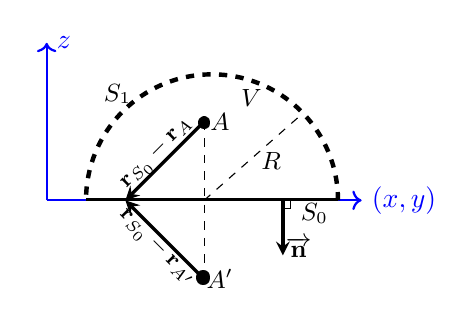 \newcommand{\Radius}{1.6}

\begin{tikzpicture}[axis/.style={->,blue,thick},
                    vector/.style={-stealth,black,very thick}]
	%draw the axes
	\draw[axis] (0,0) -- (4,0) node[anchor=west]{$(x, y)$};
	\draw[axis] (0,0) -- (0,2) node[anchor=west]{$z$};

    \begin{scope}
        \clip (.5-.5,0) rectangle (2*\Radius+.5+.05,\Radius+.05);
        \draw [dashed, ultra thick] (\Radius+.5,0) circle(\Radius);
        \draw [ultra thick] (.5,0) -- (2*\Radius+.5,0);
    \end{scope}

    \node at (.5+\Radius+.5,\Radius-.3) {\small$V$};
    \node at (.9,\Radius-.25) {\small$S_1$};
    \node at (2*\Radius+.2,-0.17) {\small$S_0$};
    \draw[vector] (2*\Radius-.2,0) -- (2*\Radius-.2,-.7);
    \draw (2*\Radius-.2+.1,-.1) -- (2*\Radius-.2+.1,0);
    \draw (2*\Radius-.2+.1,-.1) -- (2*\Radius-.2,-.1);
    \node at (2*\Radius,-0.6) {\small$\overrightarrow{\mathbf{n}}$};

    \coordinate (A) at (2,1);
    \coordinate (S) at (1,0);
    \coordinate (B) at (2,-1);

    \draw[vector] (A) -- (S);
    \draw[vector] (B) -- (S);
    \draw[dashed] (A) -- (B);

    \draw[dashed] (2,0) -- (3.2,1.058);
    \node at (2.85,.5) {\small{$R$}};

    \node[anchor=center] at (2,0.97) {\large\textbullet};
    \node at (B) {\Large\textbullet};

    \node at (2.2,1) {\small{$A$}};
    \node at (2.2,-1) {\small{$A'$}};

    \node[rotate=-45] at (1.4,-.6) {\footnotesize$\mathbf r_{S_0} - \mathbf r_{A'}$};
    \node[rotate=45] at (1.4,.6) {\footnotesize$\mathbf r_{S_0} - \mathbf r_{A}$};

\end{tikzpicture}


